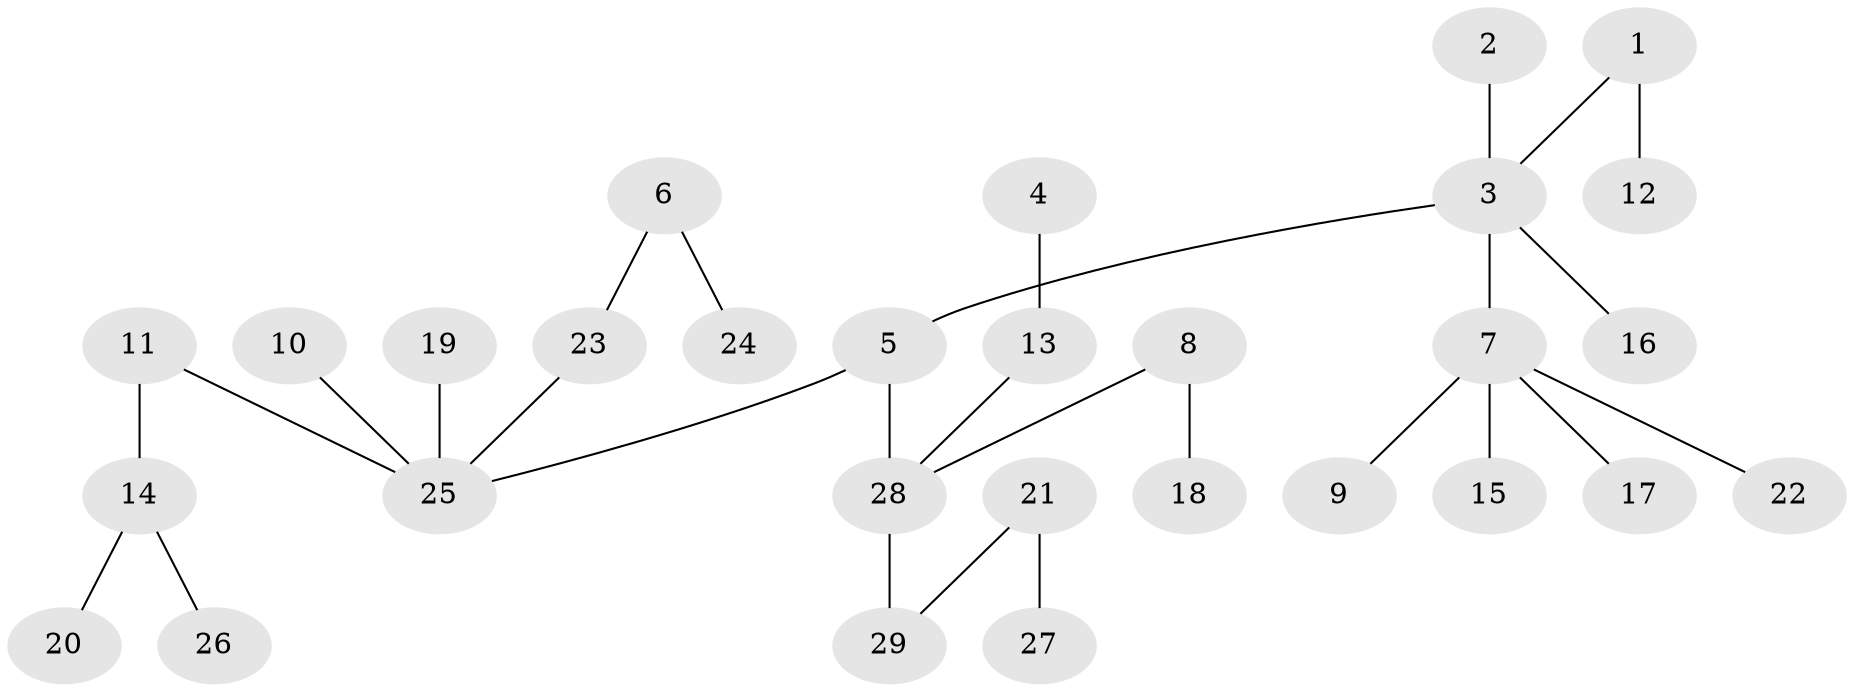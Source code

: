 // original degree distribution, {5: 0.034482758620689655, 4: 0.06896551724137931, 3: 0.06896551724137931, 7: 0.034482758620689655, 1: 0.5172413793103449, 2: 0.27586206896551724}
// Generated by graph-tools (version 1.1) at 2025/02/03/09/25 03:02:25]
// undirected, 29 vertices, 28 edges
graph export_dot {
graph [start="1"]
  node [color=gray90,style=filled];
  1;
  2;
  3;
  4;
  5;
  6;
  7;
  8;
  9;
  10;
  11;
  12;
  13;
  14;
  15;
  16;
  17;
  18;
  19;
  20;
  21;
  22;
  23;
  24;
  25;
  26;
  27;
  28;
  29;
  1 -- 3 [weight=1.0];
  1 -- 12 [weight=1.0];
  2 -- 3 [weight=1.0];
  3 -- 5 [weight=1.0];
  3 -- 7 [weight=1.0];
  3 -- 16 [weight=1.0];
  4 -- 13 [weight=1.0];
  5 -- 25 [weight=1.0];
  5 -- 28 [weight=1.0];
  6 -- 23 [weight=1.0];
  6 -- 24 [weight=1.0];
  7 -- 9 [weight=1.0];
  7 -- 15 [weight=1.0];
  7 -- 17 [weight=1.0];
  7 -- 22 [weight=1.0];
  8 -- 18 [weight=1.0];
  8 -- 28 [weight=1.0];
  10 -- 25 [weight=1.0];
  11 -- 14 [weight=1.0];
  11 -- 25 [weight=1.0];
  13 -- 28 [weight=1.0];
  14 -- 20 [weight=1.0];
  14 -- 26 [weight=1.0];
  19 -- 25 [weight=1.0];
  21 -- 27 [weight=1.0];
  21 -- 29 [weight=1.0];
  23 -- 25 [weight=1.0];
  28 -- 29 [weight=1.0];
}

